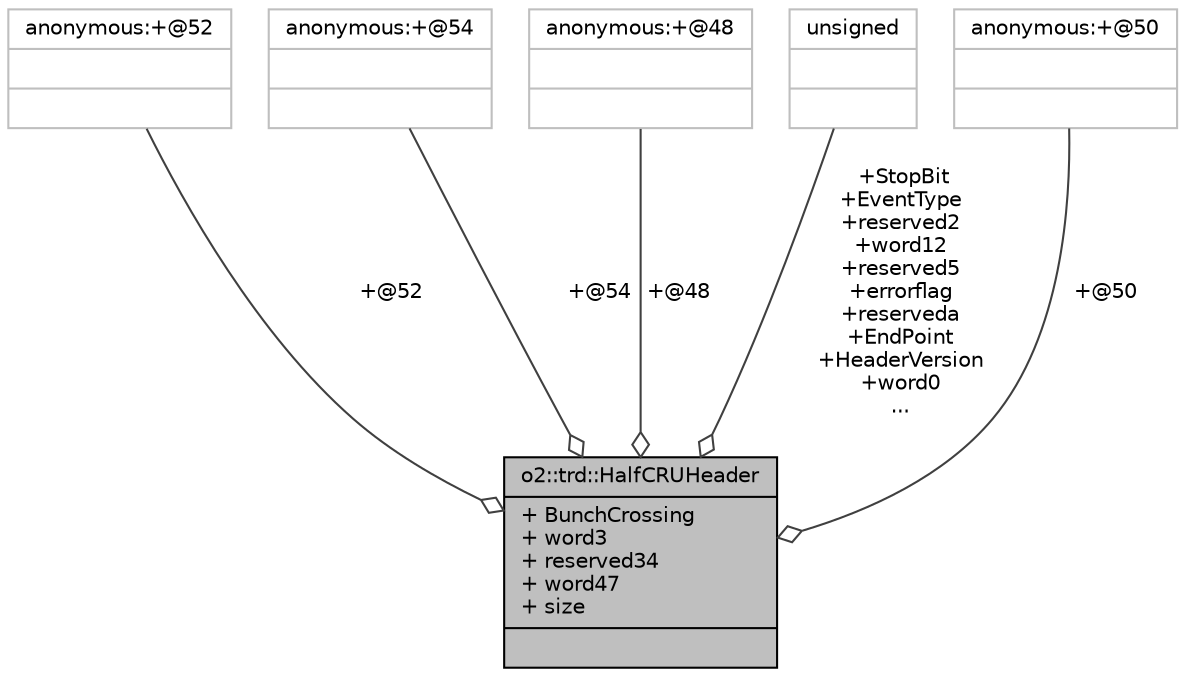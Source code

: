 digraph "o2::trd::HalfCRUHeader"
{
 // INTERACTIVE_SVG=YES
  bgcolor="transparent";
  edge [fontname="Helvetica",fontsize="10",labelfontname="Helvetica",labelfontsize="10"];
  node [fontname="Helvetica",fontsize="10",shape=record];
  Node1 [label="{o2::trd::HalfCRUHeader\n|+ BunchCrossing\l+ word3\l+ reserved34\l+ word47\l+ size\l|}",height=0.2,width=0.4,color="black", fillcolor="grey75", style="filled", fontcolor="black"];
  Node2 -> Node1 [color="grey25",fontsize="10",style="solid",label=" +@52" ,arrowhead="odiamond",fontname="Helvetica"];
  Node2 [label="{anonymous:+@52\n||}",height=0.2,width=0.4,color="grey75"];
  Node3 -> Node1 [color="grey25",fontsize="10",style="solid",label=" +@54" ,arrowhead="odiamond",fontname="Helvetica"];
  Node3 [label="{anonymous:+@54\n||}",height=0.2,width=0.4,color="grey75"];
  Node4 -> Node1 [color="grey25",fontsize="10",style="solid",label=" +@48" ,arrowhead="odiamond",fontname="Helvetica"];
  Node4 [label="{anonymous:+@48\n||}",height=0.2,width=0.4,color="grey75"];
  Node5 -> Node1 [color="grey25",fontsize="10",style="solid",label=" +StopBit\n+EventType\n+reserved2\n+word12\n+reserved5\n+errorflag\n+reserveda\n+EndPoint\n+HeaderVersion\n+word0\n..." ,arrowhead="odiamond",fontname="Helvetica"];
  Node5 [label="{unsigned\n||}",height=0.2,width=0.4,color="grey75"];
  Node6 -> Node1 [color="grey25",fontsize="10",style="solid",label=" +@50" ,arrowhead="odiamond",fontname="Helvetica"];
  Node6 [label="{anonymous:+@50\n||}",height=0.2,width=0.4,color="grey75"];
}
